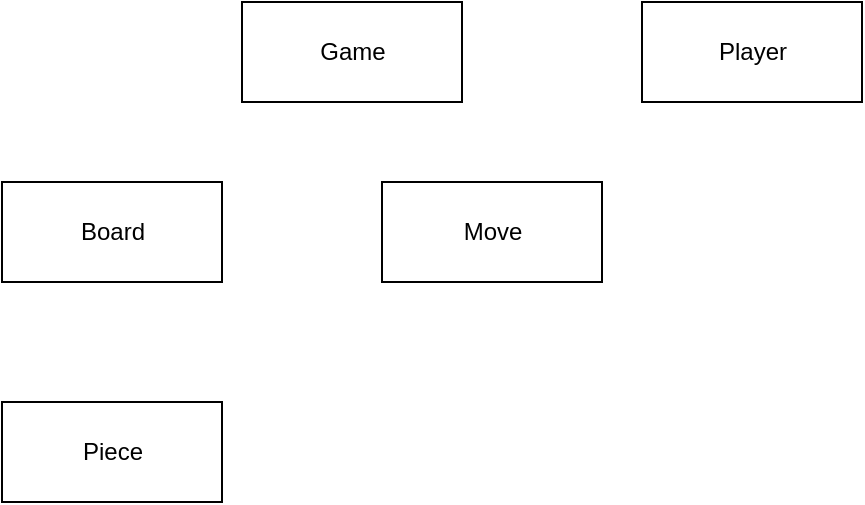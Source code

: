 <mxfile version="13.10.0" type="embed">
    <diagram id="iUZeRVkSPaH48BYcW-wg" name="Page-1">
        <mxGraphModel dx="564" dy="529" grid="1" gridSize="10" guides="1" tooltips="1" connect="1" arrows="1" fold="1" page="1" pageScale="1" pageWidth="850" pageHeight="1100" math="0" shadow="0">
            <root>
                <mxCell id="0"/>
                <mxCell id="1" parent="0"/>
                <mxCell id="6" value="Game" style="html=1;" vertex="1" parent="1">
                    <mxGeometry x="200" y="40" width="110" height="50" as="geometry"/>
                </mxCell>
                <mxCell id="7" value="Board" style="html=1;" vertex="1" parent="1">
                    <mxGeometry x="80" y="130" width="110" height="50" as="geometry"/>
                </mxCell>
                <mxCell id="8" value="Player" style="html=1;" vertex="1" parent="1">
                    <mxGeometry x="400" y="40" width="110" height="50" as="geometry"/>
                </mxCell>
                <mxCell id="9" value="Piece" style="html=1;" vertex="1" parent="1">
                    <mxGeometry x="80" y="240" width="110" height="50" as="geometry"/>
                </mxCell>
                <mxCell id="10" value="Move" style="html=1;" vertex="1" parent="1">
                    <mxGeometry x="270" y="130" width="110" height="50" as="geometry"/>
                </mxCell>
            </root>
        </mxGraphModel>
    </diagram>
</mxfile>